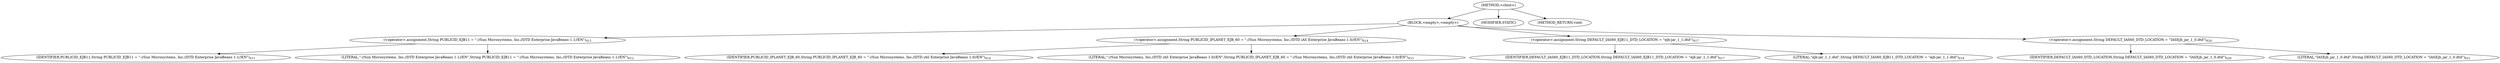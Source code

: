 digraph "&lt;clinit&gt;" {  
"2028" [label = <(METHOD,&lt;clinit&gt;)> ]
"2029" [label = <(BLOCK,&lt;empty&gt;,&lt;empty&gt;)> ]
"2030" [label = <(&lt;operator&gt;.assignment,String PUBLICID_EJB11 = &quot;-//Sun Microsystems, Inc.//DTD Enterprise JavaBeans 1.1//EN&quot;)<SUB>611</SUB>> ]
"2031" [label = <(IDENTIFIER,PUBLICID_EJB11,String PUBLICID_EJB11 = &quot;-//Sun Microsystems, Inc.//DTD Enterprise JavaBeans 1.1//EN&quot;)<SUB>611</SUB>> ]
"2032" [label = <(LITERAL,&quot;-//Sun Microsystems, Inc.//DTD Enterprise JavaBeans 1.1//EN&quot;,String PUBLICID_EJB11 = &quot;-//Sun Microsystems, Inc.//DTD Enterprise JavaBeans 1.1//EN&quot;)<SUB>612</SUB>> ]
"2033" [label = <(&lt;operator&gt;.assignment,String PUBLICID_IPLANET_EJB_60 = &quot;-//Sun Microsystems, Inc.//DTD iAS Enterprise JavaBeans 1.0//EN&quot;)<SUB>614</SUB>> ]
"2034" [label = <(IDENTIFIER,PUBLICID_IPLANET_EJB_60,String PUBLICID_IPLANET_EJB_60 = &quot;-//Sun Microsystems, Inc.//DTD iAS Enterprise JavaBeans 1.0//EN&quot;)<SUB>614</SUB>> ]
"2035" [label = <(LITERAL,&quot;-//Sun Microsystems, Inc.//DTD iAS Enterprise JavaBeans 1.0//EN&quot;,String PUBLICID_IPLANET_EJB_60 = &quot;-//Sun Microsystems, Inc.//DTD iAS Enterprise JavaBeans 1.0//EN&quot;)<SUB>615</SUB>> ]
"2036" [label = <(&lt;operator&gt;.assignment,String DEFAULT_IAS60_EJB11_DTD_LOCATION = &quot;ejb-jar_1_1.dtd&quot;)<SUB>617</SUB>> ]
"2037" [label = <(IDENTIFIER,DEFAULT_IAS60_EJB11_DTD_LOCATION,String DEFAULT_IAS60_EJB11_DTD_LOCATION = &quot;ejb-jar_1_1.dtd&quot;)<SUB>617</SUB>> ]
"2038" [label = <(LITERAL,&quot;ejb-jar_1_1.dtd&quot;,String DEFAULT_IAS60_EJB11_DTD_LOCATION = &quot;ejb-jar_1_1.dtd&quot;)<SUB>618</SUB>> ]
"2039" [label = <(&lt;operator&gt;.assignment,String DEFAULT_IAS60_DTD_LOCATION = &quot;IASEjb_jar_1_0.dtd&quot;)<SUB>620</SUB>> ]
"2040" [label = <(IDENTIFIER,DEFAULT_IAS60_DTD_LOCATION,String DEFAULT_IAS60_DTD_LOCATION = &quot;IASEjb_jar_1_0.dtd&quot;)<SUB>620</SUB>> ]
"2041" [label = <(LITERAL,&quot;IASEjb_jar_1_0.dtd&quot;,String DEFAULT_IAS60_DTD_LOCATION = &quot;IASEjb_jar_1_0.dtd&quot;)<SUB>621</SUB>> ]
"2042" [label = <(MODIFIER,STATIC)> ]
"2043" [label = <(METHOD_RETURN,void)> ]
  "2028" -> "2029" 
  "2028" -> "2042" 
  "2028" -> "2043" 
  "2029" -> "2030" 
  "2029" -> "2033" 
  "2029" -> "2036" 
  "2029" -> "2039" 
  "2030" -> "2031" 
  "2030" -> "2032" 
  "2033" -> "2034" 
  "2033" -> "2035" 
  "2036" -> "2037" 
  "2036" -> "2038" 
  "2039" -> "2040" 
  "2039" -> "2041" 
}
